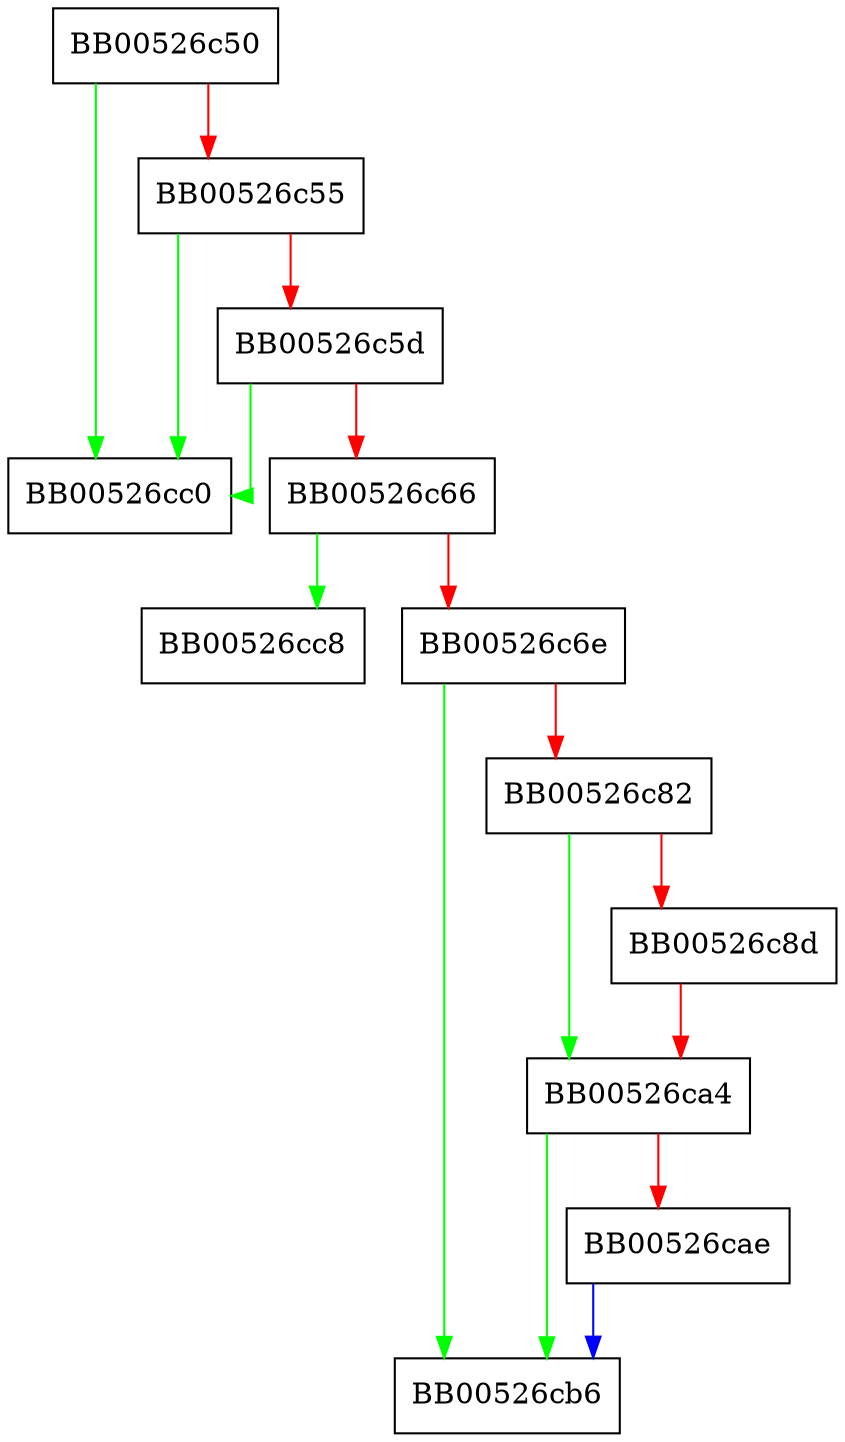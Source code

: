 digraph ossl_asn1_enc_restore {
  node [shape="box"];
  graph [splines=ortho];
  BB00526c50 -> BB00526cc0 [color="green"];
  BB00526c50 -> BB00526c55 [color="red"];
  BB00526c55 -> BB00526cc0 [color="green"];
  BB00526c55 -> BB00526c5d [color="red"];
  BB00526c5d -> BB00526cc0 [color="green"];
  BB00526c5d -> BB00526c66 [color="red"];
  BB00526c66 -> BB00526cc8 [color="green"];
  BB00526c66 -> BB00526c6e [color="red"];
  BB00526c6e -> BB00526cb6 [color="green"];
  BB00526c6e -> BB00526c82 [color="red"];
  BB00526c82 -> BB00526ca4 [color="green"];
  BB00526c82 -> BB00526c8d [color="red"];
  BB00526c8d -> BB00526ca4 [color="red"];
  BB00526ca4 -> BB00526cb6 [color="green"];
  BB00526ca4 -> BB00526cae [color="red"];
  BB00526cae -> BB00526cb6 [color="blue"];
}